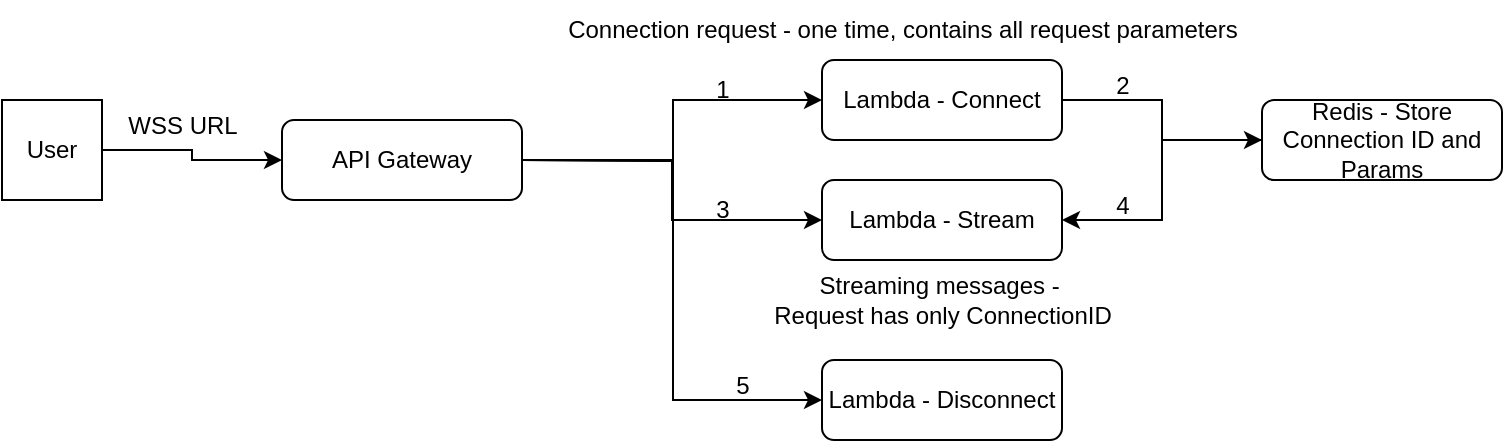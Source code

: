 <mxfile version="25.0.3">
  <diagram name="Page-1" id="6Mw9IOJvSCJcCOZ4GTFr">
    <mxGraphModel dx="1154" dy="779" grid="1" gridSize="10" guides="1" tooltips="1" connect="1" arrows="1" fold="1" page="1" pageScale="1" pageWidth="1600" pageHeight="1200" math="0" shadow="0">
      <root>
        <mxCell id="0" />
        <mxCell id="1" parent="0" />
        <mxCell id="flXZZ3zYYz5a7-yL_w6W-4" style="edgeStyle=orthogonalEdgeStyle;rounded=0;orthogonalLoop=1;jettySize=auto;html=1;entryX=0;entryY=0.5;entryDx=0;entryDy=0;" edge="1" parent="1" target="flXZZ3zYYz5a7-yL_w6W-2">
          <mxGeometry relative="1" as="geometry">
            <mxPoint x="280" y="160" as="sourcePoint" />
          </mxGeometry>
        </mxCell>
        <mxCell id="flXZZ3zYYz5a7-yL_w6W-11" style="edgeStyle=orthogonalEdgeStyle;rounded=0;orthogonalLoop=1;jettySize=auto;html=1;entryX=0;entryY=0.5;entryDx=0;entryDy=0;" edge="1" parent="1" target="flXZZ3zYYz5a7-yL_w6W-10">
          <mxGeometry relative="1" as="geometry">
            <mxPoint x="280" y="160" as="sourcePoint" />
          </mxGeometry>
        </mxCell>
        <mxCell id="flXZZ3zYYz5a7-yL_w6W-18" style="edgeStyle=orthogonalEdgeStyle;rounded=0;orthogonalLoop=1;jettySize=auto;html=1;entryX=0;entryY=0.5;entryDx=0;entryDy=0;" edge="1" parent="1" source="flXZZ3zYYz5a7-yL_w6W-1" target="flXZZ3zYYz5a7-yL_w6W-17">
          <mxGeometry relative="1" as="geometry" />
        </mxCell>
        <mxCell id="flXZZ3zYYz5a7-yL_w6W-1" value="User" style="whiteSpace=wrap;html=1;aspect=fixed;" vertex="1" parent="1">
          <mxGeometry x="20" y="130" width="50" height="50" as="geometry" />
        </mxCell>
        <mxCell id="flXZZ3zYYz5a7-yL_w6W-14" style="edgeStyle=orthogonalEdgeStyle;rounded=0;orthogonalLoop=1;jettySize=auto;html=1;entryX=0;entryY=0.5;entryDx=0;entryDy=0;" edge="1" parent="1" source="flXZZ3zYYz5a7-yL_w6W-2" target="flXZZ3zYYz5a7-yL_w6W-13">
          <mxGeometry relative="1" as="geometry" />
        </mxCell>
        <mxCell id="flXZZ3zYYz5a7-yL_w6W-2" value="Lambda - Connect" style="rounded=1;whiteSpace=wrap;html=1;" vertex="1" parent="1">
          <mxGeometry x="430" y="110" width="120" height="40" as="geometry" />
        </mxCell>
        <mxCell id="flXZZ3zYYz5a7-yL_w6W-3" value="Lambda - Stream" style="rounded=1;whiteSpace=wrap;html=1;" vertex="1" parent="1">
          <mxGeometry x="430" y="170" width="120" height="40" as="geometry" />
        </mxCell>
        <mxCell id="flXZZ3zYYz5a7-yL_w6W-5" value="Connection request - one time, contains all request parameters" style="text;html=1;align=center;verticalAlign=middle;resizable=0;points=[];autosize=1;strokeColor=none;fillColor=none;" vertex="1" parent="1">
          <mxGeometry x="290" y="80" width="360" height="30" as="geometry" />
        </mxCell>
        <mxCell id="flXZZ3zYYz5a7-yL_w6W-7" value="Streaming messages -&amp;nbsp;&lt;div&gt;Request has only ConnectionID&lt;/div&gt;" style="text;html=1;align=center;verticalAlign=middle;resizable=0;points=[];autosize=1;strokeColor=none;fillColor=none;" vertex="1" parent="1">
          <mxGeometry x="395" y="210" width="190" height="40" as="geometry" />
        </mxCell>
        <mxCell id="flXZZ3zYYz5a7-yL_w6W-8" value="1" style="text;html=1;align=center;verticalAlign=middle;resizable=0;points=[];autosize=1;strokeColor=none;fillColor=none;" vertex="1" parent="1">
          <mxGeometry x="365" y="110" width="30" height="30" as="geometry" />
        </mxCell>
        <mxCell id="flXZZ3zYYz5a7-yL_w6W-9" value="3" style="text;html=1;align=center;verticalAlign=middle;resizable=0;points=[];autosize=1;strokeColor=none;fillColor=none;" vertex="1" parent="1">
          <mxGeometry x="365" y="170" width="30" height="30" as="geometry" />
        </mxCell>
        <mxCell id="flXZZ3zYYz5a7-yL_w6W-10" value="Lambda - Disconnect" style="rounded=1;whiteSpace=wrap;html=1;" vertex="1" parent="1">
          <mxGeometry x="430" y="260" width="120" height="40" as="geometry" />
        </mxCell>
        <mxCell id="flXZZ3zYYz5a7-yL_w6W-12" value="5" style="text;html=1;align=center;verticalAlign=middle;resizable=0;points=[];autosize=1;strokeColor=none;fillColor=none;" vertex="1" parent="1">
          <mxGeometry x="375" y="258" width="30" height="30" as="geometry" />
        </mxCell>
        <mxCell id="flXZZ3zYYz5a7-yL_w6W-15" style="edgeStyle=orthogonalEdgeStyle;rounded=0;orthogonalLoop=1;jettySize=auto;html=1;entryX=1;entryY=0.5;entryDx=0;entryDy=0;" edge="1" parent="1" source="flXZZ3zYYz5a7-yL_w6W-13" target="flXZZ3zYYz5a7-yL_w6W-3">
          <mxGeometry relative="1" as="geometry" />
        </mxCell>
        <mxCell id="flXZZ3zYYz5a7-yL_w6W-13" value="Redis - Store Connection ID and Params" style="rounded=1;whiteSpace=wrap;html=1;" vertex="1" parent="1">
          <mxGeometry x="650" y="130" width="120" height="40" as="geometry" />
        </mxCell>
        <mxCell id="flXZZ3zYYz5a7-yL_w6W-16" value="4" style="text;html=1;align=center;verticalAlign=middle;resizable=0;points=[];autosize=1;strokeColor=none;fillColor=none;" vertex="1" parent="1">
          <mxGeometry x="565" y="168" width="30" height="30" as="geometry" />
        </mxCell>
        <mxCell id="flXZZ3zYYz5a7-yL_w6W-21" style="edgeStyle=orthogonalEdgeStyle;rounded=0;orthogonalLoop=1;jettySize=auto;html=1;" edge="1" parent="1" source="flXZZ3zYYz5a7-yL_w6W-17" target="flXZZ3zYYz5a7-yL_w6W-3">
          <mxGeometry relative="1" as="geometry" />
        </mxCell>
        <mxCell id="flXZZ3zYYz5a7-yL_w6W-17" value="API Gateway" style="rounded=1;whiteSpace=wrap;html=1;" vertex="1" parent="1">
          <mxGeometry x="160" y="140" width="120" height="40" as="geometry" />
        </mxCell>
        <mxCell id="flXZZ3zYYz5a7-yL_w6W-19" value="WSS URL" style="text;html=1;align=center;verticalAlign=middle;resizable=0;points=[];autosize=1;strokeColor=none;fillColor=none;" vertex="1" parent="1">
          <mxGeometry x="70" y="128" width="80" height="30" as="geometry" />
        </mxCell>
        <mxCell id="flXZZ3zYYz5a7-yL_w6W-20" value="2" style="text;html=1;align=center;verticalAlign=middle;resizable=0;points=[];autosize=1;strokeColor=none;fillColor=none;" vertex="1" parent="1">
          <mxGeometry x="565" y="108" width="30" height="30" as="geometry" />
        </mxCell>
      </root>
    </mxGraphModel>
  </diagram>
</mxfile>
